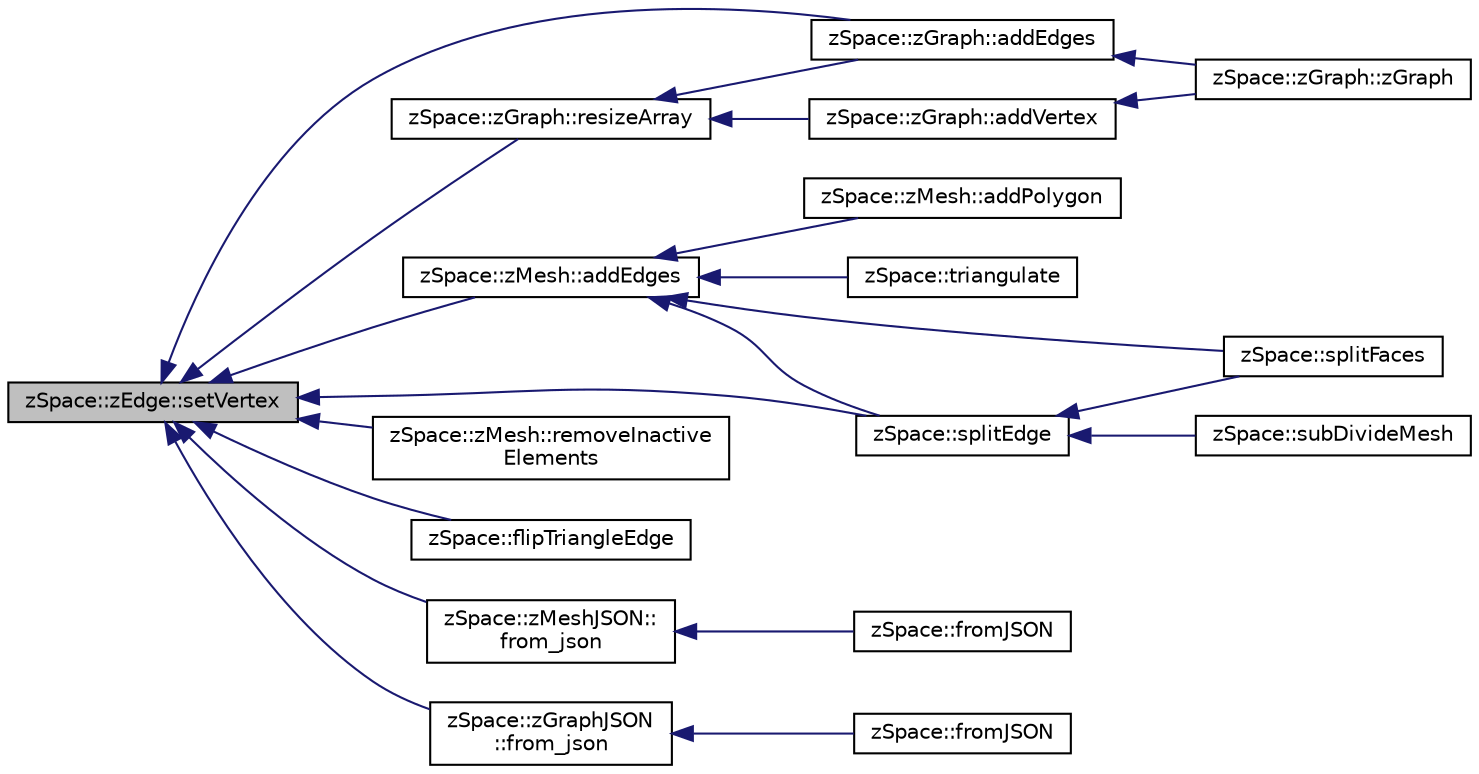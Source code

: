digraph "zSpace::zEdge::setVertex"
{
  edge [fontname="Helvetica",fontsize="10",labelfontname="Helvetica",labelfontsize="10"];
  node [fontname="Helvetica",fontsize="10",shape=record];
  rankdir="LR";
  Node368 [label="zSpace::zEdge::setVertex",height=0.2,width=0.4,color="black", fillcolor="grey75", style="filled", fontcolor="black"];
  Node368 -> Node369 [dir="back",color="midnightblue",fontsize="10",style="solid",fontname="Helvetica"];
  Node369 [label="zSpace::zGraph::addEdges",height=0.2,width=0.4,color="black", fillcolor="white", style="filled",URL="$classz_space_1_1z_graph.html#a821941b26e312ab5015ae34fecbd43b3",tooltip="This method adds an edge and its symmetry edge to the edges array. "];
  Node369 -> Node370 [dir="back",color="midnightblue",fontsize="10",style="solid",fontname="Helvetica"];
  Node370 [label="zSpace::zGraph::zGraph",height=0.2,width=0.4,color="black", fillcolor="white", style="filled",URL="$classz_space_1_1z_graph.html#a7a53b68f1efa596293b85259464cf3ff",tooltip="Overloaded constructor. "];
  Node368 -> Node371 [dir="back",color="midnightblue",fontsize="10",style="solid",fontname="Helvetica"];
  Node371 [label="zSpace::zGraph::resizeArray",height=0.2,width=0.4,color="black", fillcolor="white", style="filled",URL="$classz_space_1_1z_graph.html#a8b28611b85ceff8555b9230e3af6f47a",tooltip="This method resizes the array connected with the input type to the specified newSize. "];
  Node371 -> Node372 [dir="back",color="midnightblue",fontsize="10",style="solid",fontname="Helvetica"];
  Node372 [label="zSpace::zGraph::addVertex",height=0.2,width=0.4,color="black", fillcolor="white", style="filled",URL="$classz_space_1_1z_graph.html#acf5cd0b78050f671984cfc4341de8b32",tooltip="This method adds a vertex to the vertices array. "];
  Node372 -> Node370 [dir="back",color="midnightblue",fontsize="10",style="solid",fontname="Helvetica"];
  Node371 -> Node369 [dir="back",color="midnightblue",fontsize="10",style="solid",fontname="Helvetica"];
  Node368 -> Node373 [dir="back",color="midnightblue",fontsize="10",style="solid",fontname="Helvetica"];
  Node373 [label="zSpace::zMesh::addEdges",height=0.2,width=0.4,color="black", fillcolor="white", style="filled",URL="$classz_space_1_1z_mesh.html#ad1defab345c4b6e08269afd38c1b4db3",tooltip="This method adds an edge and its symmetry edge to the edges array. "];
  Node373 -> Node374 [dir="back",color="midnightblue",fontsize="10",style="solid",fontname="Helvetica"];
  Node374 [label="zSpace::zMesh::addPolygon",height=0.2,width=0.4,color="black", fillcolor="white", style="filled",URL="$classz_space_1_1z_mesh.html#ada4fb88bb2402a06f75d730e23597407",tooltip="This method adds a face to the faces array and updates the pointers of vertices, edges and polygons o..."];
  Node373 -> Node375 [dir="back",color="midnightblue",fontsize="10",style="solid",fontname="Helvetica"];
  Node375 [label="zSpace::triangulate",height=0.2,width=0.4,color="black", fillcolor="white", style="filled",URL="$group__z_mesh_modifiers.html#ga75ee8f140a3311506a932b866523a1de",tooltip="This method triangulates the input mesh. "];
  Node373 -> Node376 [dir="back",color="midnightblue",fontsize="10",style="solid",fontname="Helvetica"];
  Node376 [label="zSpace::splitEdge",height=0.2,width=0.4,color="black", fillcolor="white", style="filled",URL="$group__z_mesh_modifiers.html#ga2259376b4c9c7cebc97c491574a47e24",tooltip="This method splits an edge and inserts a vertex along the edge at the input factor. "];
  Node376 -> Node377 [dir="back",color="midnightblue",fontsize="10",style="solid",fontname="Helvetica"];
  Node377 [label="zSpace::splitFaces",height=0.2,width=0.4,color="black", fillcolor="white", style="filled",URL="$group__z_mesh_modifiers.html#gaeda022d590a10b38c94e75bc0e278d80",tooltip="This method splits a set of edges and faces of a mesh in a continuous manner. "];
  Node376 -> Node378 [dir="back",color="midnightblue",fontsize="10",style="solid",fontname="Helvetica"];
  Node378 [label="zSpace::subDivideMesh",height=0.2,width=0.4,color="black", fillcolor="white", style="filled",URL="$group__z_mesh_modifiers.html#gaaa9902fbf3ac2600afbf54335c286760",tooltip="This method subdivides all the faces and edges of the mesh. "];
  Node373 -> Node377 [dir="back",color="midnightblue",fontsize="10",style="solid",fontname="Helvetica"];
  Node368 -> Node379 [dir="back",color="midnightblue",fontsize="10",style="solid",fontname="Helvetica"];
  Node379 [label="zSpace::zMesh::removeInactive\lElements",height=0.2,width=0.4,color="black", fillcolor="white", style="filled",URL="$classz_space_1_1z_mesh.html#ab21d59eecb169921b427a7e766d47aa5",tooltip="This method resizes the array connected with the input type to the specified newSize. "];
  Node368 -> Node376 [dir="back",color="midnightblue",fontsize="10",style="solid",fontname="Helvetica"];
  Node368 -> Node380 [dir="back",color="midnightblue",fontsize="10",style="solid",fontname="Helvetica"];
  Node380 [label="zSpace::flipTriangleEdge",height=0.2,width=0.4,color="black", fillcolor="white", style="filled",URL="$group__z_mesh_modifiers.html#ga23b04bfa34f16159cbc2b1c5e1116f39",tooltip="This method flips the edge shared bettwen two rainglua faces. "];
  Node368 -> Node381 [dir="back",color="midnightblue",fontsize="10",style="solid",fontname="Helvetica"];
  Node381 [label="zSpace::zMeshJSON::\lfrom_json",height=0.2,width=0.4,color="black", fillcolor="white", style="filled",URL="$classz_space_1_1z_mesh_j_s_o_n.html#a50e0cbaadd094cf4f26179cdf23b9464",tooltip="This method creates the HE data structure from JSON file using JSON Modern Library. "];
  Node381 -> Node382 [dir="back",color="midnightblue",fontsize="10",style="solid",fontname="Helvetica"];
  Node382 [label="zSpace::fromJSON",height=0.2,width=0.4,color="black", fillcolor="white", style="filled",URL="$group__z_i_o___mesh.html#gad2f07c6da97272b61502c6fab57d83b0",tooltip="This method imports zMesh from a JSON file format using JSON Modern Library. "];
  Node368 -> Node383 [dir="back",color="midnightblue",fontsize="10",style="solid",fontname="Helvetica"];
  Node383 [label="zSpace::zGraphJSON\l::from_json",height=0.2,width=0.4,color="black", fillcolor="white", style="filled",URL="$classz_space_1_1z_graph_j_s_o_n.html#ad6e1e17a5c3bd52b4433439f13a4b3a4",tooltip="This method creates the zGraph from JSON file using JSON Modern Library. "];
  Node383 -> Node384 [dir="back",color="midnightblue",fontsize="10",style="solid",fontname="Helvetica"];
  Node384 [label="zSpace::fromJSON",height=0.2,width=0.4,color="black", fillcolor="white", style="filled",URL="$group__z_i_o___graph.html#ga72f18c5d3de0d92bea72ed214d7ba159",tooltip="This method imports zGraph from a JSON file format using JSON Modern Library. "];
}
